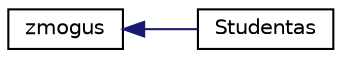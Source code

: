 digraph "Graphical Class Hierarchy"
{
  edge [fontname="Helvetica",fontsize="10",labelfontname="Helvetica",labelfontsize="10"];
  node [fontname="Helvetica",fontsize="10",shape=record];
  rankdir="LR";
  Node1 [label="zmogus",height=0.2,width=0.4,color="black", fillcolor="white", style="filled",URL="$classzmogus.html"];
  Node1 -> Node2 [dir="back",color="midnightblue",fontsize="10",style="solid",fontname="Helvetica"];
  Node2 [label="Studentas",height=0.2,width=0.4,color="black", fillcolor="white", style="filled",URL="$classStudentas.html"];
}
